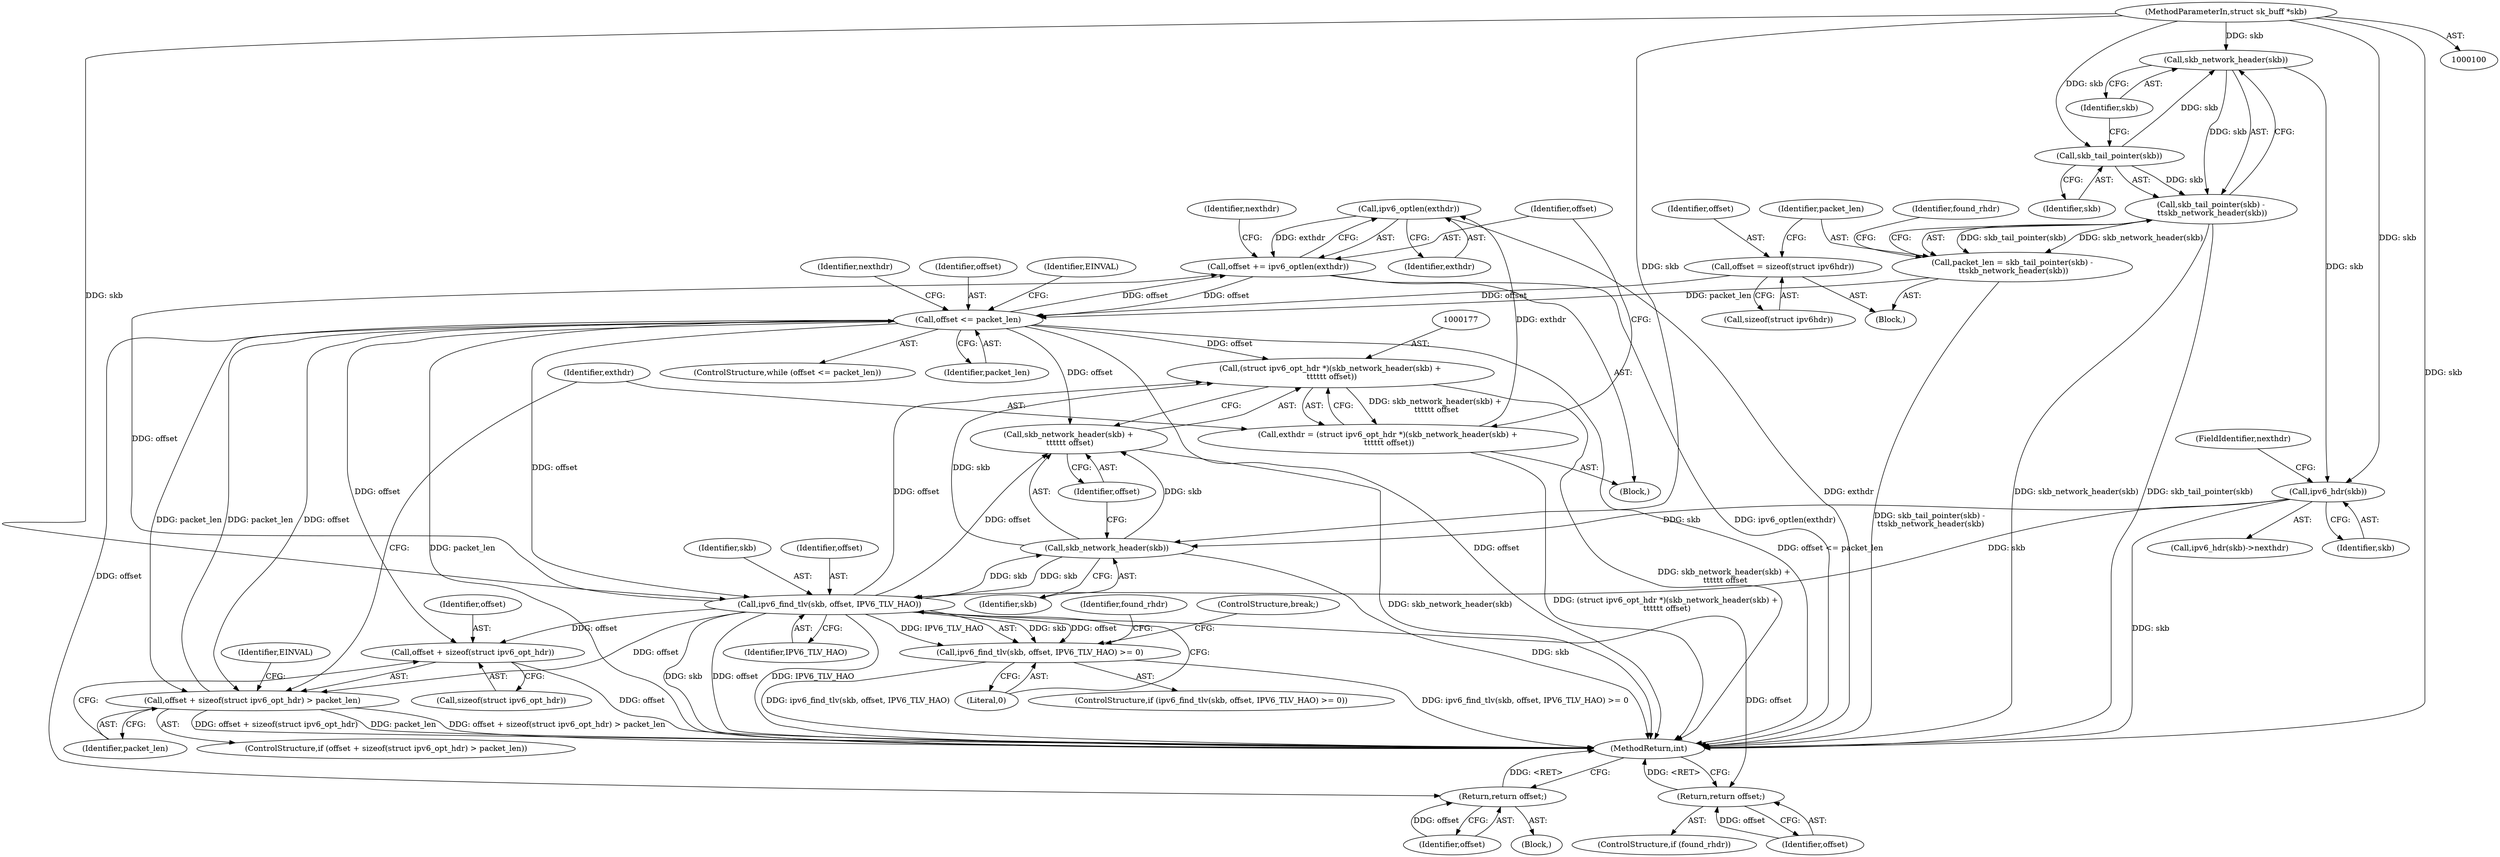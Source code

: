 digraph "1_linux_6399f1fae4ec29fab5ec76070435555e256ca3a6@pointer" {
"1000184" [label="(Call,ipv6_optlen(exthdr))"];
"1000174" [label="(Call,exthdr = (struct ipv6_opt_hdr *)(skb_network_header(skb) +\n \t\t\t\t\t\t offset))"];
"1000176" [label="(Call,(struct ipv6_opt_hdr *)(skb_network_header(skb) +\n \t\t\t\t\t\t offset))"];
"1000179" [label="(Call,skb_network_header(skb))"];
"1000150" [label="(Call,ipv6_find_tlv(skb, offset, IPV6_TLV_HAO))"];
"1000126" [label="(Call,ipv6_hdr(skb))"];
"1000115" [label="(Call,skb_network_header(skb))"];
"1000113" [label="(Call,skb_tail_pointer(skb))"];
"1000101" [label="(MethodParameterIn,struct sk_buff *skb)"];
"1000130" [label="(Call,offset <= packet_len)"];
"1000182" [label="(Call,offset += ipv6_optlen(exthdr))"];
"1000184" [label="(Call,ipv6_optlen(exthdr))"];
"1000105" [label="(Call,offset = sizeof(struct ipv6hdr))"];
"1000165" [label="(Call,offset + sizeof(struct ipv6_opt_hdr) > packet_len)"];
"1000110" [label="(Call,packet_len = skb_tail_pointer(skb) -\n \t\tskb_network_header(skb))"];
"1000112" [label="(Call,skb_tail_pointer(skb) -\n \t\tskb_network_header(skb))"];
"1000149" [label="(Call,ipv6_find_tlv(skb, offset, IPV6_TLV_HAO) >= 0)"];
"1000158" [label="(Return,return offset;)"];
"1000166" [label="(Call,offset + sizeof(struct ipv6_opt_hdr))"];
"1000178" [label="(Call,skb_network_header(skb) +\n \t\t\t\t\t\t offset)"];
"1000162" [label="(Return,return offset;)"];
"1000185" [label="(Identifier,exthdr)"];
"1000166" [label="(Call,offset + sizeof(struct ipv6_opt_hdr))"];
"1000119" [label="(Identifier,found_rhdr)"];
"1000157" [label="(Identifier,found_rhdr)"];
"1000138" [label="(Identifier,nexthdr)"];
"1000150" [label="(Call,ipv6_find_tlv(skb, offset, IPV6_TLV_HAO))"];
"1000129" [label="(ControlStructure,while (offset <= packet_len))"];
"1000128" [label="(FieldIdentifier,nexthdr)"];
"1000103" [label="(Block,)"];
"1000158" [label="(Return,return offset;)"];
"1000116" [label="(Identifier,skb)"];
"1000111" [label="(Identifier,packet_len)"];
"1000156" [label="(ControlStructure,if (found_rhdr))"];
"1000163" [label="(Identifier,offset)"];
"1000115" [label="(Call,skb_network_header(skb))"];
"1000175" [label="(Identifier,exthdr)"];
"1000127" [label="(Identifier,skb)"];
"1000132" [label="(Identifier,packet_len)"];
"1000162" [label="(Return,return offset;)"];
"1000155" [label="(ControlStructure,break;)"];
"1000176" [label="(Call,(struct ipv6_opt_hdr *)(skb_network_header(skb) +\n \t\t\t\t\t\t offset))"];
"1000130" [label="(Call,offset <= packet_len)"];
"1000179" [label="(Call,skb_network_header(skb))"];
"1000148" [label="(ControlStructure,if (ipv6_find_tlv(skb, offset, IPV6_TLV_HAO) >= 0))"];
"1000107" [label="(Call,sizeof(struct ipv6hdr))"];
"1000125" [label="(Call,ipv6_hdr(skb)->nexthdr)"];
"1000170" [label="(Identifier,packet_len)"];
"1000165" [label="(Call,offset + sizeof(struct ipv6_opt_hdr) > packet_len)"];
"1000168" [label="(Call,sizeof(struct ipv6_opt_hdr))"];
"1000188" [label="(Identifier,nexthdr)"];
"1000181" [label="(Identifier,offset)"];
"1000154" [label="(Literal,0)"];
"1000167" [label="(Identifier,offset)"];
"1000196" [label="(MethodReturn,int)"];
"1000159" [label="(Identifier,offset)"];
"1000131" [label="(Identifier,offset)"];
"1000174" [label="(Call,exthdr = (struct ipv6_opt_hdr *)(skb_network_header(skb) +\n \t\t\t\t\t\t offset))"];
"1000149" [label="(Call,ipv6_find_tlv(skb, offset, IPV6_TLV_HAO) >= 0)"];
"1000133" [label="(Block,)"];
"1000110" [label="(Call,packet_len = skb_tail_pointer(skb) -\n \t\tskb_network_header(skb))"];
"1000164" [label="(ControlStructure,if (offset + sizeof(struct ipv6_opt_hdr) > packet_len))"];
"1000184" [label="(Call,ipv6_optlen(exthdr))"];
"1000178" [label="(Call,skb_network_header(skb) +\n \t\t\t\t\t\t offset)"];
"1000182" [label="(Call,offset += ipv6_optlen(exthdr))"];
"1000113" [label="(Call,skb_tail_pointer(skb))"];
"1000195" [label="(Identifier,EINVAL)"];
"1000173" [label="(Identifier,EINVAL)"];
"1000112" [label="(Call,skb_tail_pointer(skb) -\n \t\tskb_network_header(skb))"];
"1000114" [label="(Identifier,skb)"];
"1000153" [label="(Identifier,IPV6_TLV_HAO)"];
"1000151" [label="(Identifier,skb)"];
"1000126" [label="(Call,ipv6_hdr(skb))"];
"1000180" [label="(Identifier,skb)"];
"1000183" [label="(Identifier,offset)"];
"1000101" [label="(MethodParameterIn,struct sk_buff *skb)"];
"1000105" [label="(Call,offset = sizeof(struct ipv6hdr))"];
"1000152" [label="(Identifier,offset)"];
"1000139" [label="(Block,)"];
"1000106" [label="(Identifier,offset)"];
"1000184" -> "1000182"  [label="AST: "];
"1000184" -> "1000185"  [label="CFG: "];
"1000185" -> "1000184"  [label="AST: "];
"1000182" -> "1000184"  [label="CFG: "];
"1000184" -> "1000196"  [label="DDG: exthdr"];
"1000184" -> "1000182"  [label="DDG: exthdr"];
"1000174" -> "1000184"  [label="DDG: exthdr"];
"1000174" -> "1000133"  [label="AST: "];
"1000174" -> "1000176"  [label="CFG: "];
"1000175" -> "1000174"  [label="AST: "];
"1000176" -> "1000174"  [label="AST: "];
"1000183" -> "1000174"  [label="CFG: "];
"1000174" -> "1000196"  [label="DDG: (struct ipv6_opt_hdr *)(skb_network_header(skb) +\n \t\t\t\t\t\t offset)"];
"1000176" -> "1000174"  [label="DDG: skb_network_header(skb) +\n \t\t\t\t\t\t offset"];
"1000176" -> "1000178"  [label="CFG: "];
"1000177" -> "1000176"  [label="AST: "];
"1000178" -> "1000176"  [label="AST: "];
"1000176" -> "1000196"  [label="DDG: skb_network_header(skb) +\n \t\t\t\t\t\t offset"];
"1000179" -> "1000176"  [label="DDG: skb"];
"1000150" -> "1000176"  [label="DDG: offset"];
"1000130" -> "1000176"  [label="DDG: offset"];
"1000179" -> "1000178"  [label="AST: "];
"1000179" -> "1000180"  [label="CFG: "];
"1000180" -> "1000179"  [label="AST: "];
"1000181" -> "1000179"  [label="CFG: "];
"1000179" -> "1000196"  [label="DDG: skb"];
"1000179" -> "1000150"  [label="DDG: skb"];
"1000179" -> "1000178"  [label="DDG: skb"];
"1000150" -> "1000179"  [label="DDG: skb"];
"1000126" -> "1000179"  [label="DDG: skb"];
"1000101" -> "1000179"  [label="DDG: skb"];
"1000150" -> "1000149"  [label="AST: "];
"1000150" -> "1000153"  [label="CFG: "];
"1000151" -> "1000150"  [label="AST: "];
"1000152" -> "1000150"  [label="AST: "];
"1000153" -> "1000150"  [label="AST: "];
"1000154" -> "1000150"  [label="CFG: "];
"1000150" -> "1000196"  [label="DDG: skb"];
"1000150" -> "1000196"  [label="DDG: offset"];
"1000150" -> "1000196"  [label="DDG: IPV6_TLV_HAO"];
"1000150" -> "1000149"  [label="DDG: skb"];
"1000150" -> "1000149"  [label="DDG: offset"];
"1000150" -> "1000149"  [label="DDG: IPV6_TLV_HAO"];
"1000126" -> "1000150"  [label="DDG: skb"];
"1000101" -> "1000150"  [label="DDG: skb"];
"1000130" -> "1000150"  [label="DDG: offset"];
"1000150" -> "1000158"  [label="DDG: offset"];
"1000150" -> "1000165"  [label="DDG: offset"];
"1000150" -> "1000166"  [label="DDG: offset"];
"1000150" -> "1000178"  [label="DDG: offset"];
"1000150" -> "1000182"  [label="DDG: offset"];
"1000126" -> "1000125"  [label="AST: "];
"1000126" -> "1000127"  [label="CFG: "];
"1000127" -> "1000126"  [label="AST: "];
"1000128" -> "1000126"  [label="CFG: "];
"1000126" -> "1000196"  [label="DDG: skb"];
"1000115" -> "1000126"  [label="DDG: skb"];
"1000101" -> "1000126"  [label="DDG: skb"];
"1000115" -> "1000112"  [label="AST: "];
"1000115" -> "1000116"  [label="CFG: "];
"1000116" -> "1000115"  [label="AST: "];
"1000112" -> "1000115"  [label="CFG: "];
"1000115" -> "1000112"  [label="DDG: skb"];
"1000113" -> "1000115"  [label="DDG: skb"];
"1000101" -> "1000115"  [label="DDG: skb"];
"1000113" -> "1000112"  [label="AST: "];
"1000113" -> "1000114"  [label="CFG: "];
"1000114" -> "1000113"  [label="AST: "];
"1000116" -> "1000113"  [label="CFG: "];
"1000113" -> "1000112"  [label="DDG: skb"];
"1000101" -> "1000113"  [label="DDG: skb"];
"1000101" -> "1000100"  [label="AST: "];
"1000101" -> "1000196"  [label="DDG: skb"];
"1000130" -> "1000129"  [label="AST: "];
"1000130" -> "1000132"  [label="CFG: "];
"1000131" -> "1000130"  [label="AST: "];
"1000132" -> "1000130"  [label="AST: "];
"1000138" -> "1000130"  [label="CFG: "];
"1000195" -> "1000130"  [label="CFG: "];
"1000130" -> "1000196"  [label="DDG: packet_len"];
"1000130" -> "1000196"  [label="DDG: offset <= packet_len"];
"1000130" -> "1000196"  [label="DDG: offset"];
"1000182" -> "1000130"  [label="DDG: offset"];
"1000105" -> "1000130"  [label="DDG: offset"];
"1000165" -> "1000130"  [label="DDG: packet_len"];
"1000110" -> "1000130"  [label="DDG: packet_len"];
"1000130" -> "1000162"  [label="DDG: offset"];
"1000130" -> "1000165"  [label="DDG: offset"];
"1000130" -> "1000165"  [label="DDG: packet_len"];
"1000130" -> "1000166"  [label="DDG: offset"];
"1000130" -> "1000178"  [label="DDG: offset"];
"1000130" -> "1000182"  [label="DDG: offset"];
"1000182" -> "1000133"  [label="AST: "];
"1000183" -> "1000182"  [label="AST: "];
"1000188" -> "1000182"  [label="CFG: "];
"1000182" -> "1000196"  [label="DDG: ipv6_optlen(exthdr)"];
"1000105" -> "1000103"  [label="AST: "];
"1000105" -> "1000107"  [label="CFG: "];
"1000106" -> "1000105"  [label="AST: "];
"1000107" -> "1000105"  [label="AST: "];
"1000111" -> "1000105"  [label="CFG: "];
"1000165" -> "1000164"  [label="AST: "];
"1000165" -> "1000170"  [label="CFG: "];
"1000166" -> "1000165"  [label="AST: "];
"1000170" -> "1000165"  [label="AST: "];
"1000173" -> "1000165"  [label="CFG: "];
"1000175" -> "1000165"  [label="CFG: "];
"1000165" -> "1000196"  [label="DDG: offset + sizeof(struct ipv6_opt_hdr)"];
"1000165" -> "1000196"  [label="DDG: packet_len"];
"1000165" -> "1000196"  [label="DDG: offset + sizeof(struct ipv6_opt_hdr) > packet_len"];
"1000110" -> "1000103"  [label="AST: "];
"1000110" -> "1000112"  [label="CFG: "];
"1000111" -> "1000110"  [label="AST: "];
"1000112" -> "1000110"  [label="AST: "];
"1000119" -> "1000110"  [label="CFG: "];
"1000110" -> "1000196"  [label="DDG: skb_tail_pointer(skb) -\n \t\tskb_network_header(skb)"];
"1000112" -> "1000110"  [label="DDG: skb_tail_pointer(skb)"];
"1000112" -> "1000110"  [label="DDG: skb_network_header(skb)"];
"1000112" -> "1000196"  [label="DDG: skb_network_header(skb)"];
"1000112" -> "1000196"  [label="DDG: skb_tail_pointer(skb)"];
"1000149" -> "1000148"  [label="AST: "];
"1000149" -> "1000154"  [label="CFG: "];
"1000154" -> "1000149"  [label="AST: "];
"1000155" -> "1000149"  [label="CFG: "];
"1000157" -> "1000149"  [label="CFG: "];
"1000149" -> "1000196"  [label="DDG: ipv6_find_tlv(skb, offset, IPV6_TLV_HAO) >= 0"];
"1000149" -> "1000196"  [label="DDG: ipv6_find_tlv(skb, offset, IPV6_TLV_HAO)"];
"1000158" -> "1000156"  [label="AST: "];
"1000158" -> "1000159"  [label="CFG: "];
"1000159" -> "1000158"  [label="AST: "];
"1000196" -> "1000158"  [label="CFG: "];
"1000158" -> "1000196"  [label="DDG: <RET>"];
"1000159" -> "1000158"  [label="DDG: offset"];
"1000166" -> "1000168"  [label="CFG: "];
"1000167" -> "1000166"  [label="AST: "];
"1000168" -> "1000166"  [label="AST: "];
"1000170" -> "1000166"  [label="CFG: "];
"1000166" -> "1000196"  [label="DDG: offset"];
"1000178" -> "1000181"  [label="CFG: "];
"1000181" -> "1000178"  [label="AST: "];
"1000178" -> "1000196"  [label="DDG: skb_network_header(skb)"];
"1000162" -> "1000139"  [label="AST: "];
"1000162" -> "1000163"  [label="CFG: "];
"1000163" -> "1000162"  [label="AST: "];
"1000196" -> "1000162"  [label="CFG: "];
"1000162" -> "1000196"  [label="DDG: <RET>"];
"1000163" -> "1000162"  [label="DDG: offset"];
}
